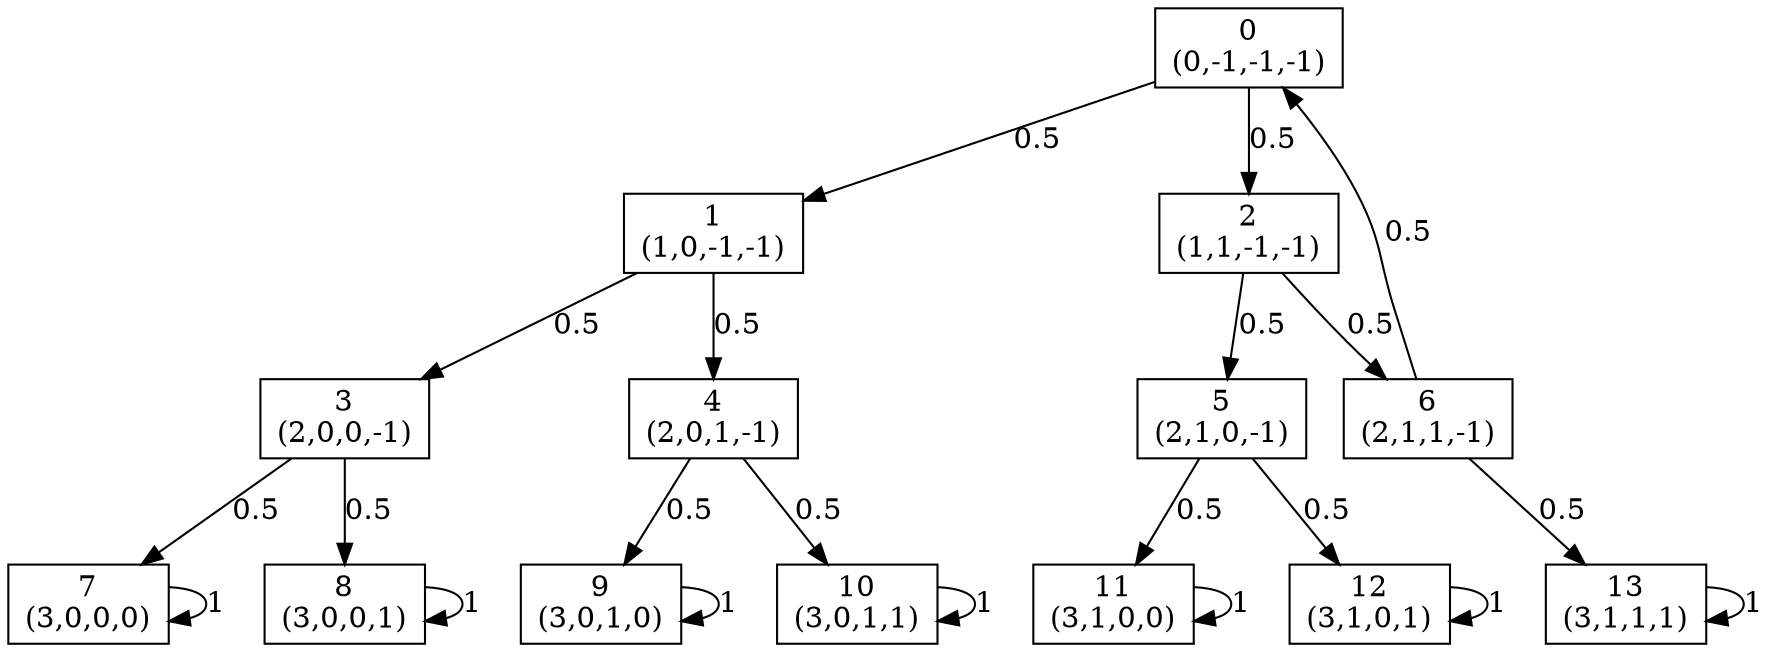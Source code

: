 digraph P {
node [shape=box];
0 -> 1 [ label="0.5" ];
0 -> 2 [ label="0.5" ];
1 -> 3 [ label="0.5" ];
1 -> 4 [ label="0.5" ];
2 -> 5 [ label="0.5" ];
2 -> 6 [ label="0.5" ];
3 -> 7 [ label="0.5" ];
3 -> 8 [ label="0.5" ];
4 -> 9 [ label="0.5" ];
4 -> 10 [ label="0.5" ];
5 -> 11 [ label="0.5" ];
5 -> 12 [ label="0.5" ];
6 -> 0 [ label="0.5" ];
6 -> 13 [ label="0.5" ];
7 -> 7 [ label="1" ];
8 -> 8 [ label="1" ];
9 -> 9 [ label="1" ];
10 -> 10 [ label="1" ];
11 -> 11 [ label="1" ];
12 -> 12 [ label="1" ];
13 -> 13 [ label="1" ];
0 [label="0\n(0,-1,-1,-1)"];
1 [label="1\n(1,0,-1,-1)"];
2 [label="2\n(1,1,-1,-1)"];
3 [label="3\n(2,0,0,-1)"];
4 [label="4\n(2,0,1,-1)"];
5 [label="5\n(2,1,0,-1)"];
6 [label="6\n(2,1,1,-1)"];
7 [label="7\n(3,0,0,0)"];
8 [label="8\n(3,0,0,1)"];
9 [label="9\n(3,0,1,0)"];
10 [label="10\n(3,0,1,1)"];
11 [label="11\n(3,1,0,0)"];
12 [label="12\n(3,1,0,1)"];
13 [label="13\n(3,1,1,1)"];
}
